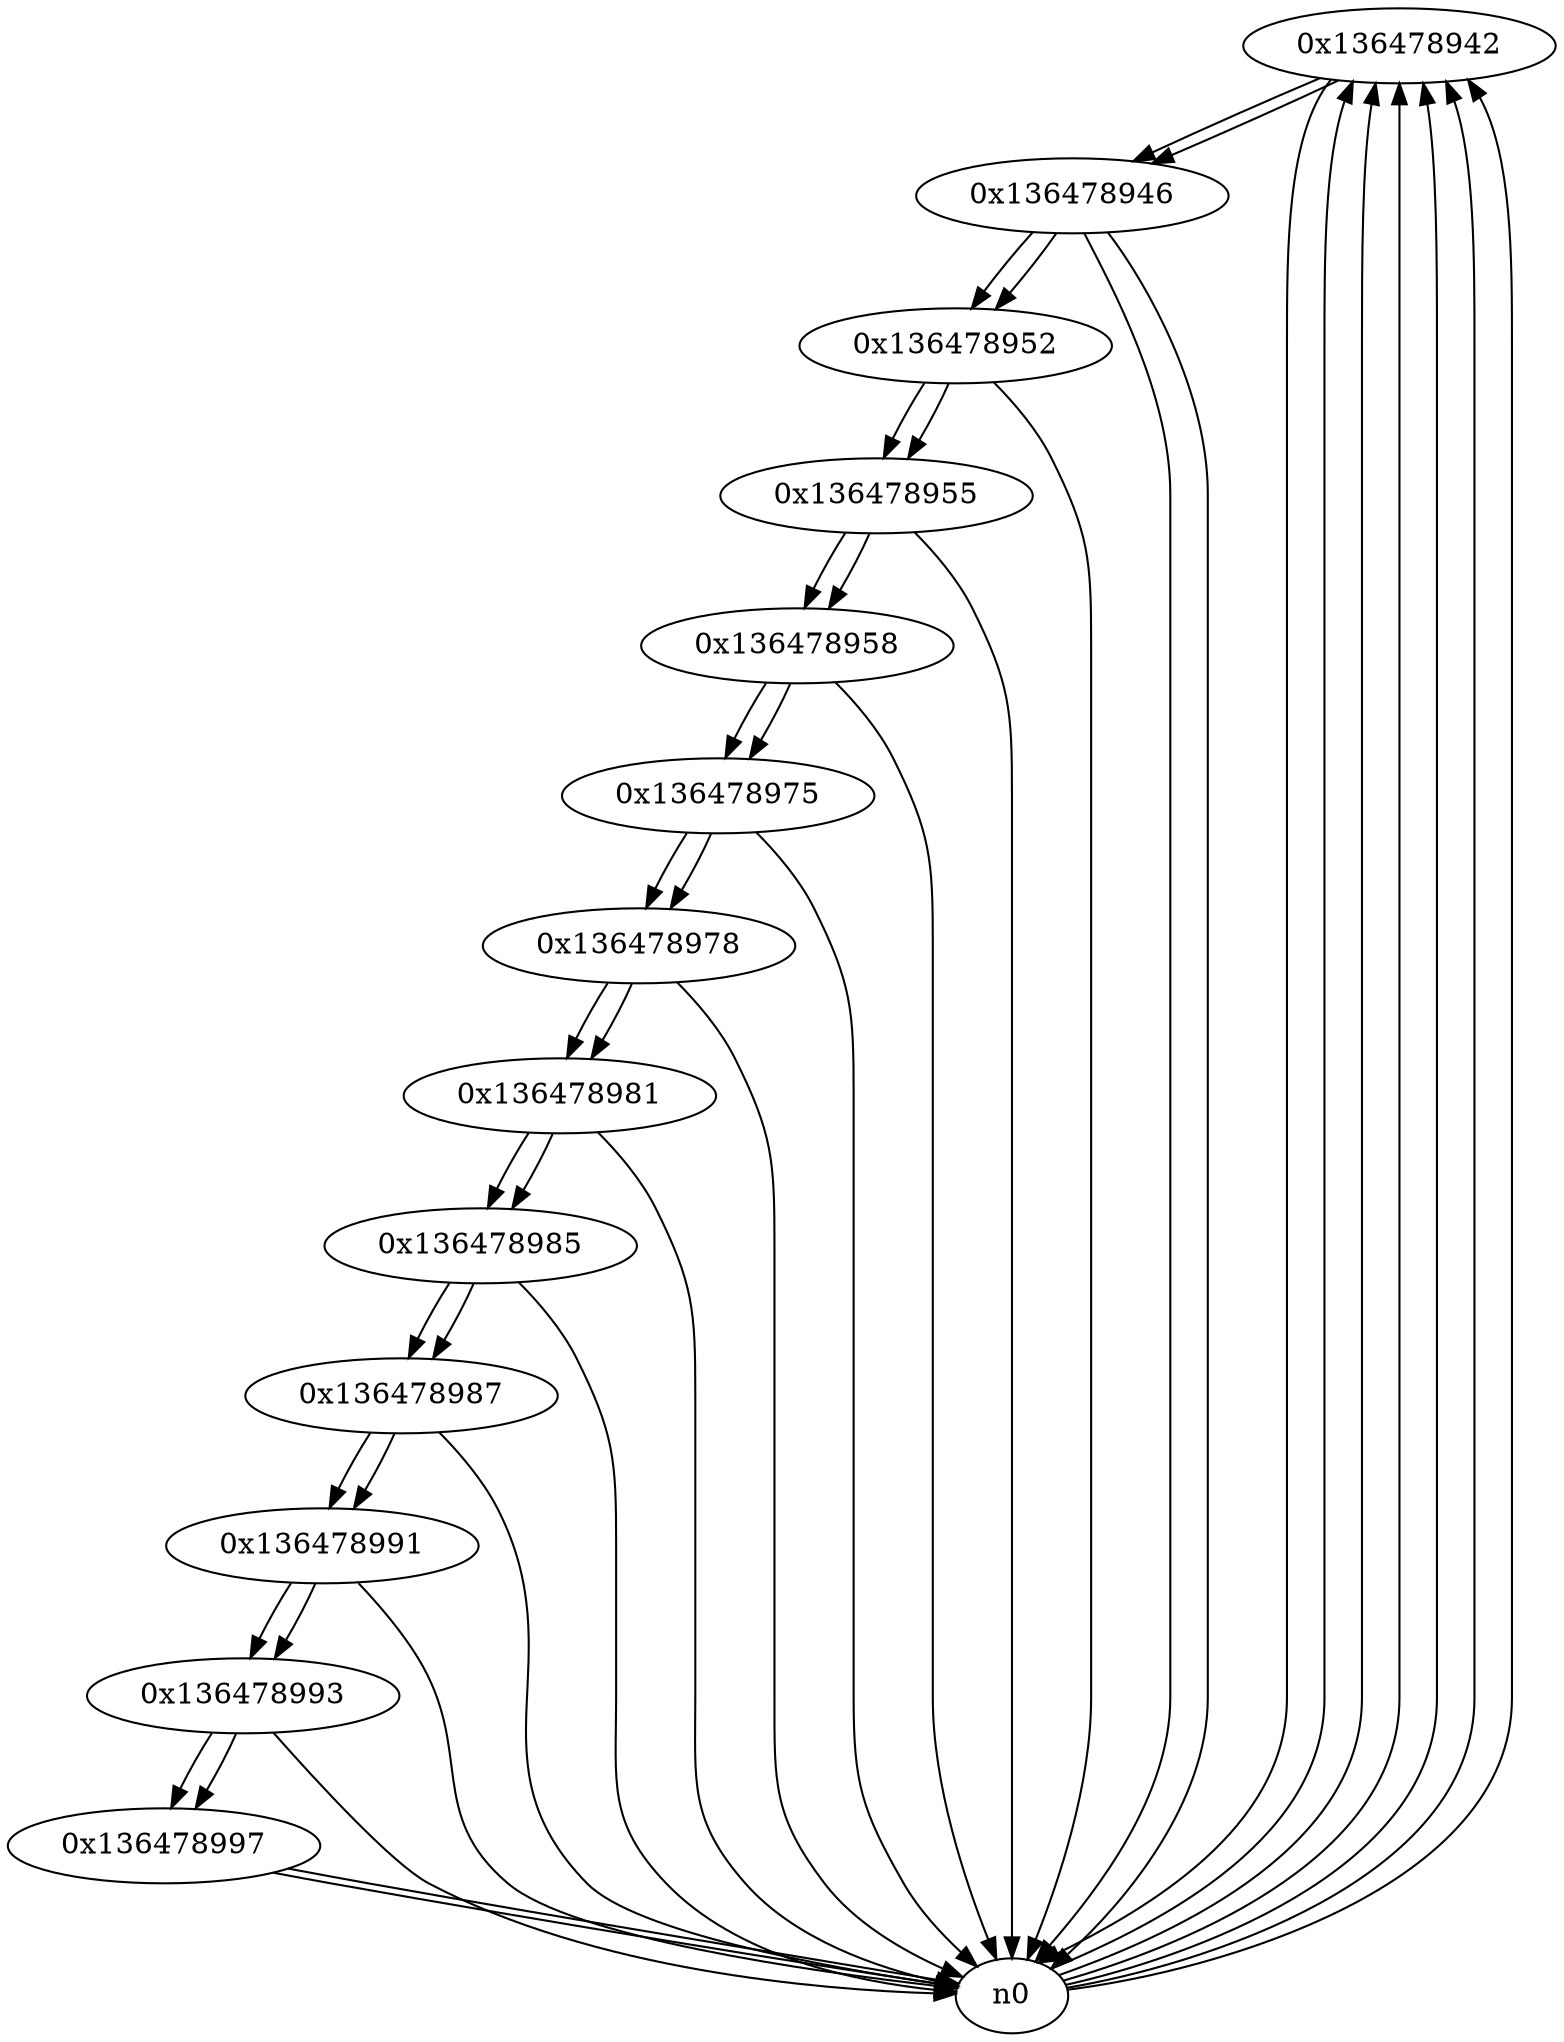 digraph G{
/* nodes */
  n1 [label="0x136478942"]
  n2 [label="0x136478946"]
  n3 [label="0x136478952"]
  n4 [label="0x136478955"]
  n5 [label="0x136478958"]
  n6 [label="0x136478975"]
  n7 [label="0x136478978"]
  n8 [label="0x136478981"]
  n9 [label="0x136478985"]
  n10 [label="0x136478987"]
  n11 [label="0x136478991"]
  n12 [label="0x136478993"]
  n13 [label="0x136478997"]
/* edges */
n1 -> n2;
n1 -> n0;
n0 -> n1;
n0 -> n1;
n0 -> n1;
n0 -> n1;
n0 -> n1;
n0 -> n1;
n2 -> n3;
n2 -> n0;
n2 -> n0;
n1 -> n2;
n3 -> n4;
n3 -> n0;
n2 -> n3;
n4 -> n5;
n4 -> n0;
n3 -> n4;
n5 -> n6;
n5 -> n0;
n4 -> n5;
n6 -> n7;
n6 -> n0;
n5 -> n6;
n7 -> n8;
n7 -> n0;
n6 -> n7;
n8 -> n9;
n8 -> n0;
n7 -> n8;
n9 -> n10;
n9 -> n0;
n8 -> n9;
n10 -> n11;
n10 -> n0;
n9 -> n10;
n11 -> n12;
n11 -> n0;
n10 -> n11;
n12 -> n13;
n12 -> n0;
n11 -> n12;
n13 -> n0;
n13 -> n0;
n12 -> n13;
}
